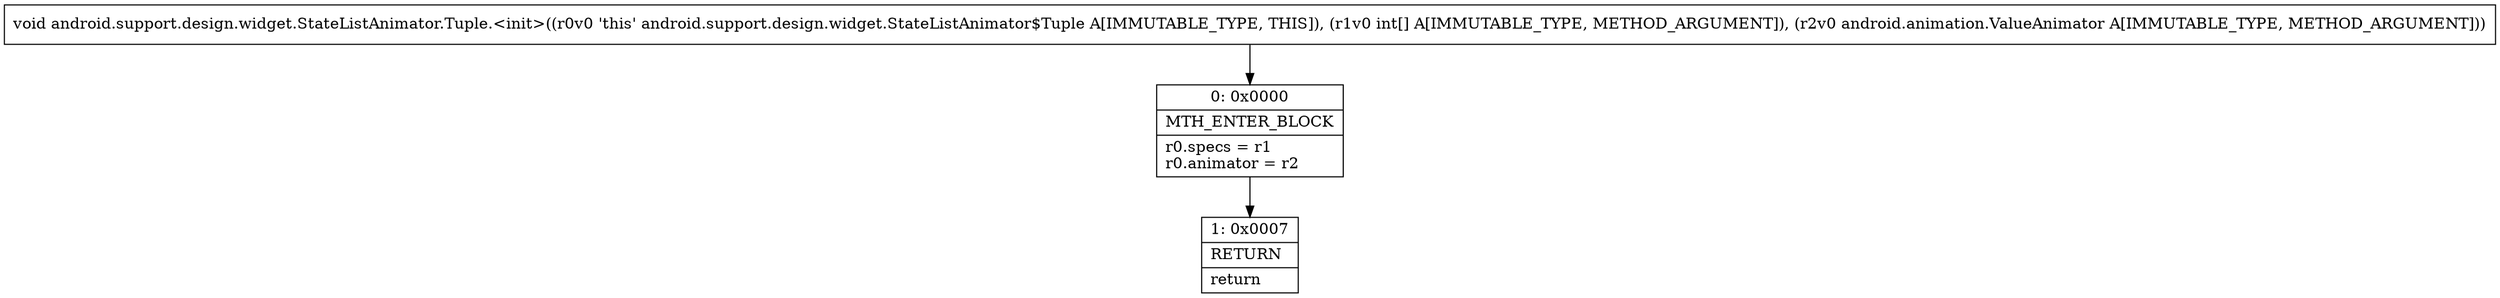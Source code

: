 digraph "CFG forandroid.support.design.widget.StateListAnimator.Tuple.\<init\>([ILandroid\/animation\/ValueAnimator;)V" {
Node_0 [shape=record,label="{0\:\ 0x0000|MTH_ENTER_BLOCK\l|r0.specs = r1\lr0.animator = r2\l}"];
Node_1 [shape=record,label="{1\:\ 0x0007|RETURN\l|return\l}"];
MethodNode[shape=record,label="{void android.support.design.widget.StateListAnimator.Tuple.\<init\>((r0v0 'this' android.support.design.widget.StateListAnimator$Tuple A[IMMUTABLE_TYPE, THIS]), (r1v0 int[] A[IMMUTABLE_TYPE, METHOD_ARGUMENT]), (r2v0 android.animation.ValueAnimator A[IMMUTABLE_TYPE, METHOD_ARGUMENT])) }"];
MethodNode -> Node_0;
Node_0 -> Node_1;
}

